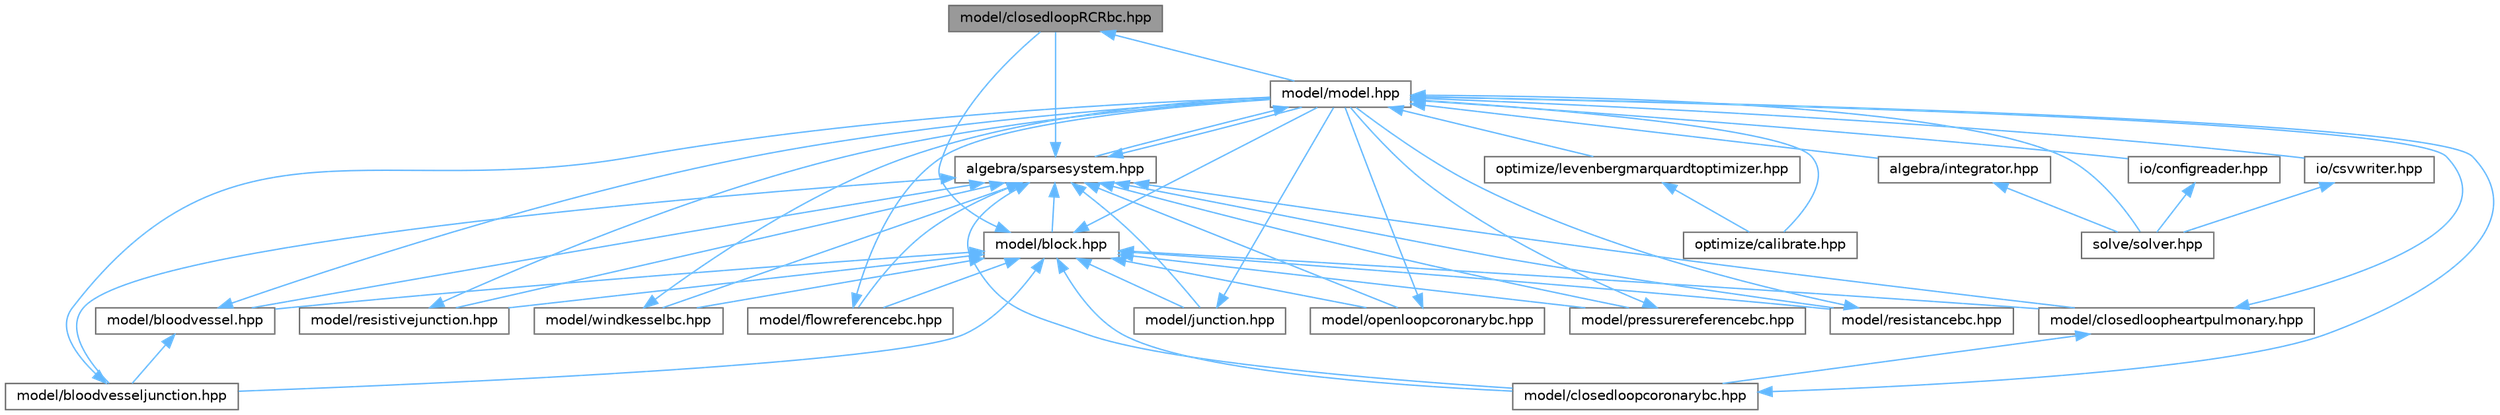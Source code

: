 digraph "model/closedloopRCRbc.hpp"
{
 // LATEX_PDF_SIZE
  bgcolor="transparent";
  edge [fontname=Helvetica,fontsize=10,labelfontname=Helvetica,labelfontsize=10];
  node [fontname=Helvetica,fontsize=10,shape=box,height=0.2,width=0.4];
  Node1 [label="model/closedloopRCRbc.hpp",height=0.2,width=0.4,color="gray40", fillcolor="grey60", style="filled", fontcolor="black",tooltip="MODEL::ClosedLoopRCRBC source file."];
  Node1 -> Node2 [dir="back",color="steelblue1",style="solid"];
  Node2 [label="model/model.hpp",height=0.2,width=0.4,color="grey40", fillcolor="white", style="filled",URL="$model_8hpp.html",tooltip="MODEL::Model source file."];
  Node2 -> Node3 [dir="back",color="steelblue1",style="solid"];
  Node3 [label="algebra/integrator.hpp",height=0.2,width=0.4,color="grey40", fillcolor="white", style="filled",URL="$integrator_8hpp.html",tooltip="ALGEBRA::Integrator source file."];
  Node3 -> Node4 [dir="back",color="steelblue1",style="solid"];
  Node4 [label="solve/solver.hpp",height=0.2,width=0.4,color="grey40", fillcolor="white", style="filled",URL="$solver_8hpp.html",tooltip="SOLVE::Solver source file."];
  Node2 -> Node5 [dir="back",color="steelblue1",style="solid"];
  Node5 [label="algebra/sparsesystem.hpp",height=0.2,width=0.4,color="grey40", fillcolor="white", style="filled",URL="$sparsesystem_8hpp.html",tooltip="ALGEBRA::SparseSystem source file."];
  Node5 -> Node6 [dir="back",color="steelblue1",style="solid"];
  Node6 [label="model/block.hpp",height=0.2,width=0.4,color="grey40", fillcolor="white", style="filled",URL="$block_8hpp.html",tooltip="MODEL::Block source file."];
  Node6 -> Node7 [dir="back",color="steelblue1",style="solid"];
  Node7 [label="model/bloodvessel.hpp",height=0.2,width=0.4,color="grey40", fillcolor="white", style="filled",URL="$bloodvessel_8hpp.html",tooltip="MODEL::BloodVessel source file."];
  Node7 -> Node8 [dir="back",color="steelblue1",style="solid"];
  Node8 [label="model/bloodvesseljunction.hpp",height=0.2,width=0.4,color="grey40", fillcolor="white", style="filled",URL="$bloodvesseljunction_8hpp.html",tooltip="MODEL::BloodVesselJunction source file."];
  Node8 -> Node2 [dir="back",color="steelblue1",style="solid"];
  Node7 -> Node2 [dir="back",color="steelblue1",style="solid"];
  Node6 -> Node8 [dir="back",color="steelblue1",style="solid"];
  Node6 -> Node1 [dir="back",color="steelblue1",style="solid"];
  Node6 -> Node9 [dir="back",color="steelblue1",style="solid"];
  Node9 [label="model/closedloopcoronarybc.hpp",height=0.2,width=0.4,color="grey40", fillcolor="white", style="filled",URL="$closedloopcoronarybc_8hpp.html",tooltip="MODEL::ClosedLoopCoronaryBC source file."];
  Node9 -> Node2 [dir="back",color="steelblue1",style="solid"];
  Node6 -> Node10 [dir="back",color="steelblue1",style="solid"];
  Node10 [label="model/closedloopheartpulmonary.hpp",height=0.2,width=0.4,color="grey40", fillcolor="white", style="filled",URL="$closedloopheartpulmonary_8hpp.html",tooltip="MODEL::ClosedLoopHeartPulmonary source file."];
  Node10 -> Node9 [dir="back",color="steelblue1",style="solid"];
  Node10 -> Node2 [dir="back",color="steelblue1",style="solid"];
  Node6 -> Node11 [dir="back",color="steelblue1",style="solid"];
  Node11 [label="model/flowreferencebc.hpp",height=0.2,width=0.4,color="grey40", fillcolor="white", style="filled",URL="$flowreferencebc_8hpp.html",tooltip="MODEL::FlowReferenceBC source file."];
  Node11 -> Node2 [dir="back",color="steelblue1",style="solid"];
  Node6 -> Node12 [dir="back",color="steelblue1",style="solid"];
  Node12 [label="model/junction.hpp",height=0.2,width=0.4,color="grey40", fillcolor="white", style="filled",URL="$junction_8hpp.html",tooltip="MODEL::Junction source file."];
  Node12 -> Node2 [dir="back",color="steelblue1",style="solid"];
  Node6 -> Node2 [dir="back",color="steelblue1",style="solid"];
  Node6 -> Node13 [dir="back",color="steelblue1",style="solid"];
  Node13 [label="model/openloopcoronarybc.hpp",height=0.2,width=0.4,color="grey40", fillcolor="white", style="filled",URL="$openloopcoronarybc_8hpp.html",tooltip="MODEL::OpenLoopCoronaryBC source file."];
  Node13 -> Node2 [dir="back",color="steelblue1",style="solid"];
  Node6 -> Node14 [dir="back",color="steelblue1",style="solid"];
  Node14 [label="model/pressurereferencebc.hpp",height=0.2,width=0.4,color="grey40", fillcolor="white", style="filled",URL="$pressurereferencebc_8hpp.html",tooltip="MODEL::PressureReferenceBC source file."];
  Node14 -> Node2 [dir="back",color="steelblue1",style="solid"];
  Node6 -> Node15 [dir="back",color="steelblue1",style="solid"];
  Node15 [label="model/resistancebc.hpp",height=0.2,width=0.4,color="grey40", fillcolor="white", style="filled",URL="$resistancebc_8hpp.html",tooltip="MODEL::ResistanceBC source file."];
  Node15 -> Node2 [dir="back",color="steelblue1",style="solid"];
  Node6 -> Node16 [dir="back",color="steelblue1",style="solid"];
  Node16 [label="model/resistivejunction.hpp",height=0.2,width=0.4,color="grey40", fillcolor="white", style="filled",URL="$resistivejunction_8hpp.html",tooltip="MODEL::ResistiveJunction source file."];
  Node16 -> Node2 [dir="back",color="steelblue1",style="solid"];
  Node6 -> Node17 [dir="back",color="steelblue1",style="solid"];
  Node17 [label="model/windkesselbc.hpp",height=0.2,width=0.4,color="grey40", fillcolor="white", style="filled",URL="$windkesselbc_8hpp.html",tooltip="MODEL::WindkesselBC source file."];
  Node17 -> Node2 [dir="back",color="steelblue1",style="solid"];
  Node5 -> Node7 [dir="back",color="steelblue1",style="solid"];
  Node5 -> Node8 [dir="back",color="steelblue1",style="solid"];
  Node5 -> Node1 [dir="back",color="steelblue1",style="solid"];
  Node5 -> Node9 [dir="back",color="steelblue1",style="solid"];
  Node5 -> Node10 [dir="back",color="steelblue1",style="solid"];
  Node5 -> Node11 [dir="back",color="steelblue1",style="solid"];
  Node5 -> Node12 [dir="back",color="steelblue1",style="solid"];
  Node5 -> Node2 [dir="back",color="steelblue1",style="solid"];
  Node5 -> Node13 [dir="back",color="steelblue1",style="solid"];
  Node5 -> Node14 [dir="back",color="steelblue1",style="solid"];
  Node5 -> Node15 [dir="back",color="steelblue1",style="solid"];
  Node5 -> Node16 [dir="back",color="steelblue1",style="solid"];
  Node5 -> Node17 [dir="back",color="steelblue1",style="solid"];
  Node2 -> Node18 [dir="back",color="steelblue1",style="solid"];
  Node18 [label="io/configreader.hpp",height=0.2,width=0.4,color="grey40", fillcolor="white", style="filled",URL="$configreader_8hpp.html",tooltip="Helper functions for reading configurations."];
  Node18 -> Node4 [dir="back",color="steelblue1",style="solid"];
  Node2 -> Node19 [dir="back",color="steelblue1",style="solid"];
  Node19 [label="io/csvwriter.hpp",height=0.2,width=0.4,color="grey40", fillcolor="white", style="filled",URL="$csvwriter_8hpp.html",tooltip="IO::write_csv source file."];
  Node19 -> Node4 [dir="back",color="steelblue1",style="solid"];
  Node2 -> Node20 [dir="back",color="steelblue1",style="solid"];
  Node20 [label="optimize/calibrate.hpp",height=0.2,width=0.4,color="grey40", fillcolor="white", style="filled",URL="$calibrate_8hpp.html",tooltip="OPT::calibrate source file."];
  Node2 -> Node21 [dir="back",color="steelblue1",style="solid"];
  Node21 [label="optimize/levenbergmarquardtoptimizer.hpp",height=0.2,width=0.4,color="grey40", fillcolor="white", style="filled",URL="$levenbergmarquardtoptimizer_8hpp.html",tooltip="OPT::LevenbergMarquardtOptimizer source file."];
  Node21 -> Node20 [dir="back",color="steelblue1",style="solid"];
  Node2 -> Node4 [dir="back",color="steelblue1",style="solid"];
}
